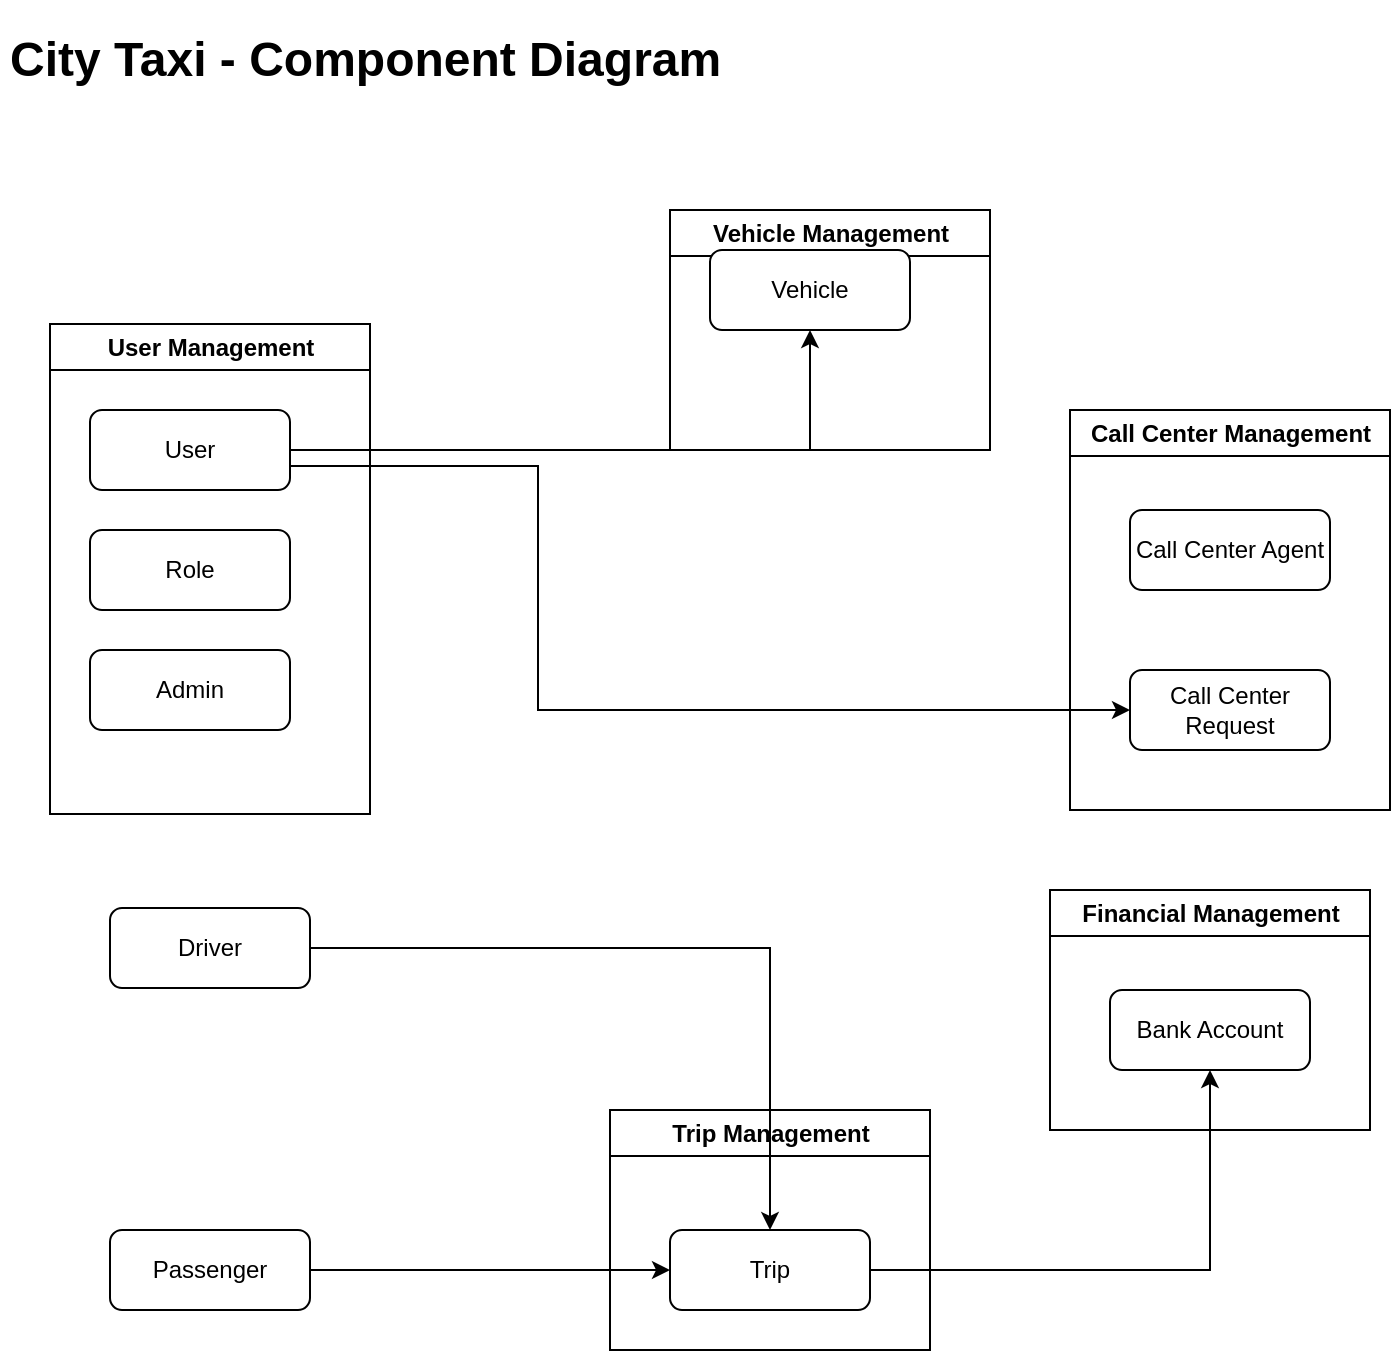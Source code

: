 <mxfile>
    <diagram name="Component Diagram" id="0">
        <mxGraphModel dx="1538" dy="1126" grid="0" gridSize="10" guides="1" tooltips="1" connect="1" arrows="1" fold="1" page="1" pageScale="1" pageWidth="827" pageHeight="1169" math="0" shadow="0">
            <root>
                <mxCell id="0"/>
                <mxCell id="1" parent="0"/>
                <mxCell id="2" value="User Management" style="swimlane;html=1;" parent="1" vertex="1">
                    <mxGeometry x="82" y="194" width="160" height="245" as="geometry"/>
                </mxCell>
                <mxCell id="3" value="User" style="rounded=1;whiteSpace=wrap;html=1;" parent="2" vertex="1">
                    <mxGeometry x="20" y="43" width="100" height="40" as="geometry"/>
                </mxCell>
                <mxCell id="4" value="Role" style="rounded=1;whiteSpace=wrap;html=1;" parent="2" vertex="1">
                    <mxGeometry x="20" y="103" width="100" height="40" as="geometry"/>
                </mxCell>
                <mxCell id="5" value="Admin" style="rounded=1;whiteSpace=wrap;html=1;" parent="2" vertex="1">
                    <mxGeometry x="20" y="163" width="100" height="40" as="geometry"/>
                </mxCell>
                <mxCell id="8" value="Vehicle Management" style="swimlane;html=1;" parent="1" vertex="1">
                    <mxGeometry x="392" y="137" width="160" height="120" as="geometry"/>
                </mxCell>
                <mxCell id="9" value="Vehicle" style="rounded=1;whiteSpace=wrap;html=1;" parent="8" vertex="1">
                    <mxGeometry x="20" y="20" width="100" height="40" as="geometry"/>
                </mxCell>
                <mxCell id="10" value="Trip Management" style="swimlane;html=1;" parent="1" vertex="1">
                    <mxGeometry x="362" y="587" width="160" height="120" as="geometry"/>
                </mxCell>
                <mxCell id="11" value="Trip" style="rounded=1;whiteSpace=wrap;html=1;" parent="10" vertex="1">
                    <mxGeometry x="30" y="60" width="100" height="40" as="geometry"/>
                </mxCell>
                <mxCell id="12" value="Financial Management" style="swimlane;html=1;" parent="1" vertex="1">
                    <mxGeometry x="582" y="477" width="160" height="120" as="geometry"/>
                </mxCell>
                <mxCell id="13" value="Bank Account" style="rounded=1;whiteSpace=wrap;html=1;" parent="12" vertex="1">
                    <mxGeometry x="30" y="50" width="100" height="40" as="geometry"/>
                </mxCell>
                <mxCell id="14" value="Call Center Management" style="swimlane;html=1;" parent="1" vertex="1">
                    <mxGeometry x="592" y="237" width="160" height="200" as="geometry"/>
                </mxCell>
                <mxCell id="15" value="Call Center Agent" style="rounded=1;whiteSpace=wrap;html=1;" parent="14" vertex="1">
                    <mxGeometry x="30" y="50" width="100" height="40" as="geometry"/>
                </mxCell>
                <mxCell id="16" value="Call Center Request" style="rounded=1;whiteSpace=wrap;html=1;" parent="14" vertex="1">
                    <mxGeometry x="30" y="130" width="100" height="40" as="geometry"/>
                </mxCell>
                <mxCell id="17" value="" style="edgeStyle=orthogonalEdgeStyle;rounded=0;orthogonalLoop=1;jettySize=auto;" parent="1" source="3" target="9" edge="1">
                    <mxGeometry relative="1" as="geometry"/>
                </mxCell>
                <mxCell id="18" value="" style="edgeStyle=orthogonalEdgeStyle;rounded=0;orthogonalLoop=1;jettySize=auto;" parent="1" source="6" target="11" edge="1">
                    <mxGeometry relative="1" as="geometry"/>
                </mxCell>
                <mxCell id="19" value="" style="edgeStyle=orthogonalEdgeStyle;rounded=0;orthogonalLoop=1;jettySize=auto;" parent="1" source="7" target="11" edge="1">
                    <mxGeometry relative="1" as="geometry"/>
                </mxCell>
                <mxCell id="20" value="" style="edgeStyle=orthogonalEdgeStyle;rounded=0;orthogonalLoop=1;jettySize=auto;" parent="1" source="11" target="13" edge="1">
                    <mxGeometry relative="1" as="geometry"/>
                </mxCell>
                <mxCell id="21" value="" style="edgeStyle=orthogonalEdgeStyle;rounded=0;orthogonalLoop=1;jettySize=auto;" parent="1" source="3" target="16" edge="1">
                    <mxGeometry relative="1" as="geometry">
                        <Array as="points">
                            <mxPoint x="326" y="265"/>
                            <mxPoint x="326" y="387"/>
                        </Array>
                    </mxGeometry>
                </mxCell>
                <mxCell id="6" value="Driver" style="rounded=1;whiteSpace=wrap;html=1;" parent="1" vertex="1">
                    <mxGeometry x="112" y="486" width="100" height="40" as="geometry"/>
                </mxCell>
                <mxCell id="7" value="Passenger" style="rounded=1;whiteSpace=wrap;html=1;" parent="1" vertex="1">
                    <mxGeometry x="112" y="647" width="100" height="40" as="geometry"/>
                </mxCell>
                <mxCell id="22" value="&lt;h1&gt;City Taxi - Component Diagram&lt;/h1&gt;" style="text;html=1;strokeColor=none;fillColor=none;spacing=5;spacingTop=-20;whiteSpace=wrap;overflow=hidden;rounded=0;" vertex="1" parent="1">
                    <mxGeometry x="57" y="42" width="453" height="49" as="geometry"/>
                </mxCell>
            </root>
        </mxGraphModel>
    </diagram>
</mxfile>